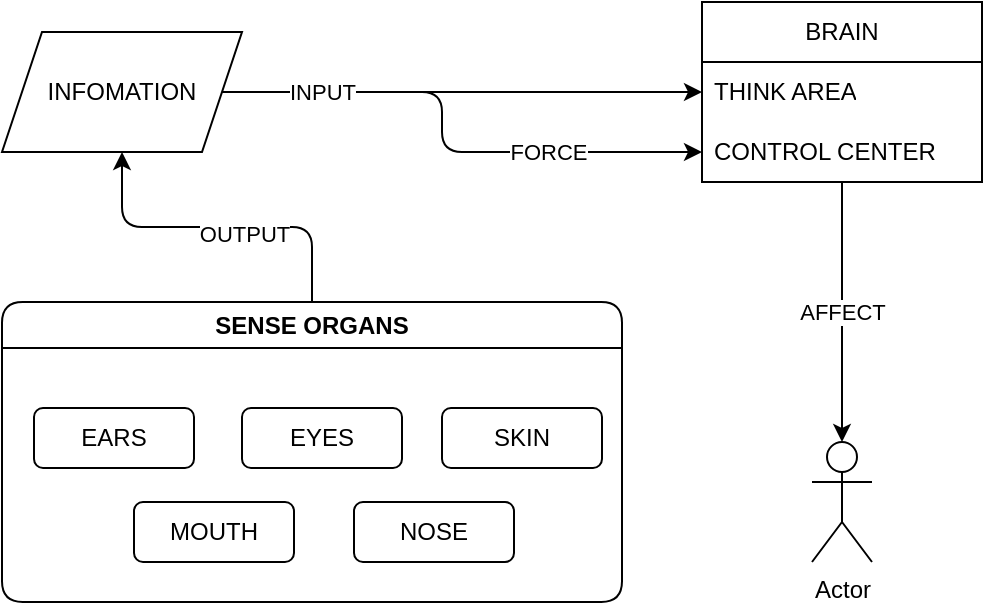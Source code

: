 <mxfile>
    <diagram id="g7D3X5qm5OX75gA13TOe" name="Page-1">
        <mxGraphModel dx="1094" dy="82" grid="1" gridSize="10" guides="1" tooltips="1" connect="1" arrows="1" fold="1" page="0" pageScale="1" pageWidth="850" pageHeight="1100" math="0" shadow="0">
            <root>
                <mxCell id="0"/>
                <mxCell id="1" parent="0"/>
                <mxCell id="41" value="AFFECT" style="edgeStyle=orthogonalEdgeStyle;html=1;" parent="1" source="7" target="11" edge="1">
                    <mxGeometry relative="1" as="geometry"/>
                </mxCell>
                <mxCell id="7" value="BRAIN" style="swimlane;fontStyle=0;childLayout=stackLayout;horizontal=1;startSize=30;horizontalStack=0;resizeParent=1;resizeParentMax=0;resizeLast=0;collapsible=1;marginBottom=0;whiteSpace=wrap;html=1;" parent="1" vertex="1">
                    <mxGeometry x="600" y="450" width="140" height="90" as="geometry">
                        <mxRectangle x="600" y="450" width="80" height="30" as="alternateBounds"/>
                    </mxGeometry>
                </mxCell>
                <mxCell id="8" value="THINK AREA" style="text;strokeColor=none;fillColor=none;align=left;verticalAlign=middle;spacingLeft=4;spacingRight=4;overflow=hidden;points=[[0,0.5],[1,0.5]];portConstraint=eastwest;rotatable=0;whiteSpace=wrap;html=1;" parent="7" vertex="1">
                    <mxGeometry y="30" width="140" height="30" as="geometry"/>
                </mxCell>
                <mxCell id="9" value="CONTROL CENTER" style="text;strokeColor=none;fillColor=none;align=left;verticalAlign=middle;spacingLeft=4;spacingRight=4;overflow=hidden;points=[[0,0.5],[1,0.5]];portConstraint=eastwest;rotatable=0;whiteSpace=wrap;html=1;" parent="7" vertex="1">
                    <mxGeometry y="60" width="140" height="30" as="geometry"/>
                </mxCell>
                <mxCell id="11" value="Actor" style="shape=umlActor;verticalLabelPosition=bottom;verticalAlign=top;html=1;outlineConnect=0;" parent="1" vertex="1">
                    <mxGeometry x="655" y="670" width="30" height="60" as="geometry"/>
                </mxCell>
                <mxCell id="27" style="edgeStyle=none;html=1;exitX=1;exitY=0.5;exitDx=0;exitDy=0;entryX=0;entryY=0.5;entryDx=0;entryDy=0;" parent="1" source="25" target="8" edge="1">
                    <mxGeometry relative="1" as="geometry"/>
                </mxCell>
                <mxCell id="28" value="FORCE" style="edgeStyle=orthogonalEdgeStyle;html=1;exitX=1;exitY=0.5;exitDx=0;exitDy=0;entryX=0;entryY=0.5;entryDx=0;entryDy=0;" parent="1" source="25" target="9" edge="1">
                    <mxGeometry x="0.429" relative="1" as="geometry">
                        <Array as="points">
                            <mxPoint x="470" y="495"/>
                            <mxPoint x="470" y="525"/>
                        </Array>
                        <mxPoint as="offset"/>
                    </mxGeometry>
                </mxCell>
                <mxCell id="37" value="INPUT" style="edgeLabel;html=1;align=center;verticalAlign=middle;resizable=0;points=[];" parent="28" vertex="1" connectable="0">
                    <mxGeometry x="-0.459" relative="1" as="geometry">
                        <mxPoint x="-23" as="offset"/>
                    </mxGeometry>
                </mxCell>
                <mxCell id="25" value="INFOMATION" style="shape=parallelogram;perimeter=parallelogramPerimeter;whiteSpace=wrap;html=1;fixedSize=1;" parent="1" vertex="1">
                    <mxGeometry x="250" y="465" width="120" height="60" as="geometry"/>
                </mxCell>
                <mxCell id="39" style="edgeStyle=orthogonalEdgeStyle;html=1;exitX=0.5;exitY=0;exitDx=0;exitDy=0;entryX=0.5;entryY=1;entryDx=0;entryDy=0;" parent="1" source="36" target="25" edge="1">
                    <mxGeometry relative="1" as="geometry"/>
                </mxCell>
                <mxCell id="40" value="OUTPUT" style="edgeLabel;html=1;align=center;verticalAlign=middle;resizable=0;points=[];" parent="39" vertex="1" connectable="0">
                    <mxGeometry x="-0.144" y="3" relative="1" as="geometry">
                        <mxPoint x="1" as="offset"/>
                    </mxGeometry>
                </mxCell>
                <mxCell id="36" value="SENSE ORGANS" style="swimlane;whiteSpace=wrap;html=1;rounded=1;" parent="1" vertex="1">
                    <mxGeometry x="250" y="600" width="310" height="150" as="geometry"/>
                </mxCell>
                <mxCell id="30" value="MOUTH" style="rounded=1;whiteSpace=wrap;html=1;" parent="36" vertex="1">
                    <mxGeometry x="66" y="100" width="80" height="30" as="geometry"/>
                </mxCell>
                <mxCell id="31" value="EARS" style="rounded=1;whiteSpace=wrap;html=1;" parent="36" vertex="1">
                    <mxGeometry x="16" y="53" width="80" height="30" as="geometry"/>
                </mxCell>
                <mxCell id="33" value="NOSE" style="rounded=1;whiteSpace=wrap;html=1;" parent="36" vertex="1">
                    <mxGeometry x="176" y="100" width="80" height="30" as="geometry"/>
                </mxCell>
                <mxCell id="35" value="EYES" style="rounded=1;whiteSpace=wrap;html=1;" parent="36" vertex="1">
                    <mxGeometry x="120" y="53" width="80" height="30" as="geometry"/>
                </mxCell>
                <mxCell id="32" value="SKIN" style="rounded=1;whiteSpace=wrap;html=1;" parent="36" vertex="1">
                    <mxGeometry x="220" y="53" width="80" height="30" as="geometry"/>
                </mxCell>
            </root>
        </mxGraphModel>
    </diagram>
</mxfile>